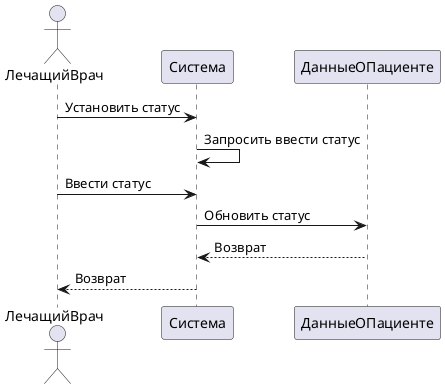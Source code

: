 @startuml
actor ЛечащийВрач
ЛечащийВрач -> Система: Установить статус

Система -> Система: Запросить ввести статус
ЛечащийВрач -> Система: Ввести статус

Система -> ДанныеОПациенте: Обновить статус

ДанныеОПациенте --> Система: Возврат
Система --> ЛечащийВрач: Возврат
@enduml
